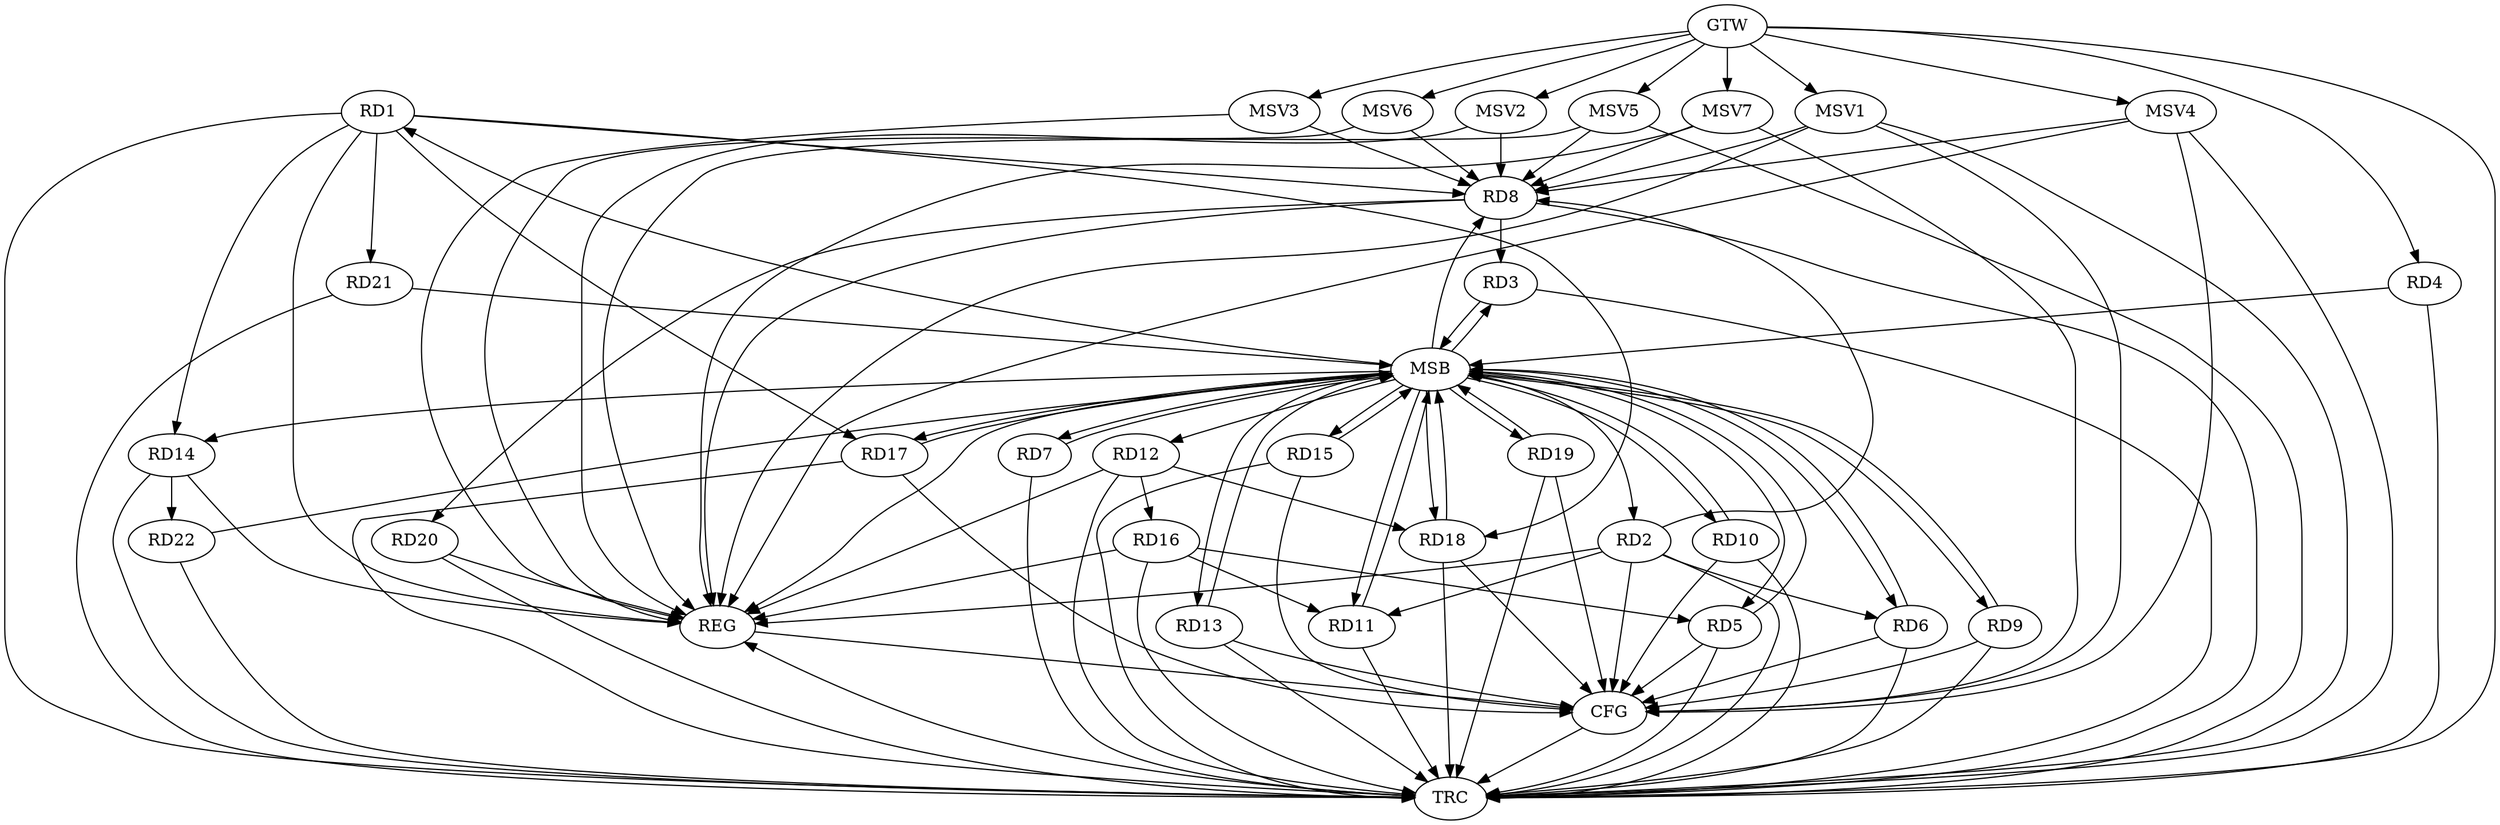 strict digraph G {
  RD1 [ label="RD1" ];
  RD2 [ label="RD2" ];
  RD3 [ label="RD3" ];
  RD4 [ label="RD4" ];
  RD5 [ label="RD5" ];
  RD6 [ label="RD6" ];
  RD7 [ label="RD7" ];
  RD8 [ label="RD8" ];
  RD9 [ label="RD9" ];
  RD10 [ label="RD10" ];
  RD11 [ label="RD11" ];
  RD12 [ label="RD12" ];
  RD13 [ label="RD13" ];
  RD14 [ label="RD14" ];
  RD15 [ label="RD15" ];
  RD16 [ label="RD16" ];
  RD17 [ label="RD17" ];
  RD18 [ label="RD18" ];
  RD19 [ label="RD19" ];
  RD20 [ label="RD20" ];
  RD21 [ label="RD21" ];
  RD22 [ label="RD22" ];
  GTW [ label="GTW" ];
  REG [ label="REG" ];
  MSB [ label="MSB" ];
  CFG [ label="CFG" ];
  TRC [ label="TRC" ];
  MSV1 [ label="MSV1" ];
  MSV2 [ label="MSV2" ];
  MSV3 [ label="MSV3" ];
  MSV4 [ label="MSV4" ];
  MSV5 [ label="MSV5" ];
  MSV6 [ label="MSV6" ];
  MSV7 [ label="MSV7" ];
  RD1 -> RD8;
  RD1 -> RD14;
  RD1 -> RD17;
  RD1 -> RD18;
  RD1 -> RD21;
  RD2 -> RD6;
  RD2 -> RD8;
  RD2 -> RD11;
  RD8 -> RD3;
  RD16 -> RD5;
  RD8 -> RD20;
  RD16 -> RD11;
  RD12 -> RD16;
  RD12 -> RD18;
  RD14 -> RD22;
  GTW -> RD4;
  RD1 -> REG;
  RD2 -> REG;
  RD8 -> REG;
  RD12 -> REG;
  RD14 -> REG;
  RD16 -> REG;
  RD20 -> REG;
  RD3 -> MSB;
  MSB -> RD2;
  MSB -> RD11;
  MSB -> RD13;
  MSB -> REG;
  RD4 -> MSB;
  RD5 -> MSB;
  MSB -> RD17;
  RD6 -> MSB;
  MSB -> RD8;
  MSB -> RD15;
  MSB -> RD18;
  MSB -> RD19;
  RD7 -> MSB;
  RD9 -> MSB;
  MSB -> RD10;
  RD10 -> MSB;
  MSB -> RD3;
  MSB -> RD7;
  MSB -> RD14;
  RD11 -> MSB;
  MSB -> RD1;
  RD13 -> MSB;
  MSB -> RD6;
  RD15 -> MSB;
  MSB -> RD5;
  MSB -> RD9;
  MSB -> RD12;
  RD17 -> MSB;
  RD18 -> MSB;
  RD19 -> MSB;
  RD21 -> MSB;
  RD22 -> MSB;
  RD13 -> CFG;
  RD19 -> CFG;
  RD10 -> CFG;
  RD9 -> CFG;
  RD18 -> CFG;
  RD17 -> CFG;
  RD15 -> CFG;
  RD6 -> CFG;
  RD2 -> CFG;
  RD5 -> CFG;
  REG -> CFG;
  RD1 -> TRC;
  RD2 -> TRC;
  RD3 -> TRC;
  RD4 -> TRC;
  RD5 -> TRC;
  RD6 -> TRC;
  RD7 -> TRC;
  RD8 -> TRC;
  RD9 -> TRC;
  RD10 -> TRC;
  RD11 -> TRC;
  RD12 -> TRC;
  RD13 -> TRC;
  RD14 -> TRC;
  RD15 -> TRC;
  RD16 -> TRC;
  RD17 -> TRC;
  RD18 -> TRC;
  RD19 -> TRC;
  RD20 -> TRC;
  RD21 -> TRC;
  RD22 -> TRC;
  GTW -> TRC;
  CFG -> TRC;
  TRC -> REG;
  MSV1 -> RD8;
  GTW -> MSV1;
  MSV1 -> REG;
  MSV1 -> TRC;
  MSV1 -> CFG;
  MSV2 -> RD8;
  GTW -> MSV2;
  MSV2 -> REG;
  MSV3 -> RD8;
  GTW -> MSV3;
  MSV3 -> REG;
  MSV4 -> RD8;
  GTW -> MSV4;
  MSV4 -> REG;
  MSV4 -> TRC;
  MSV4 -> CFG;
  MSV5 -> RD8;
  GTW -> MSV5;
  MSV5 -> REG;
  MSV5 -> TRC;
  MSV6 -> RD8;
  MSV7 -> RD8;
  GTW -> MSV6;
  MSV6 -> REG;
  GTW -> MSV7;
  MSV7 -> REG;
  MSV7 -> CFG;
}
